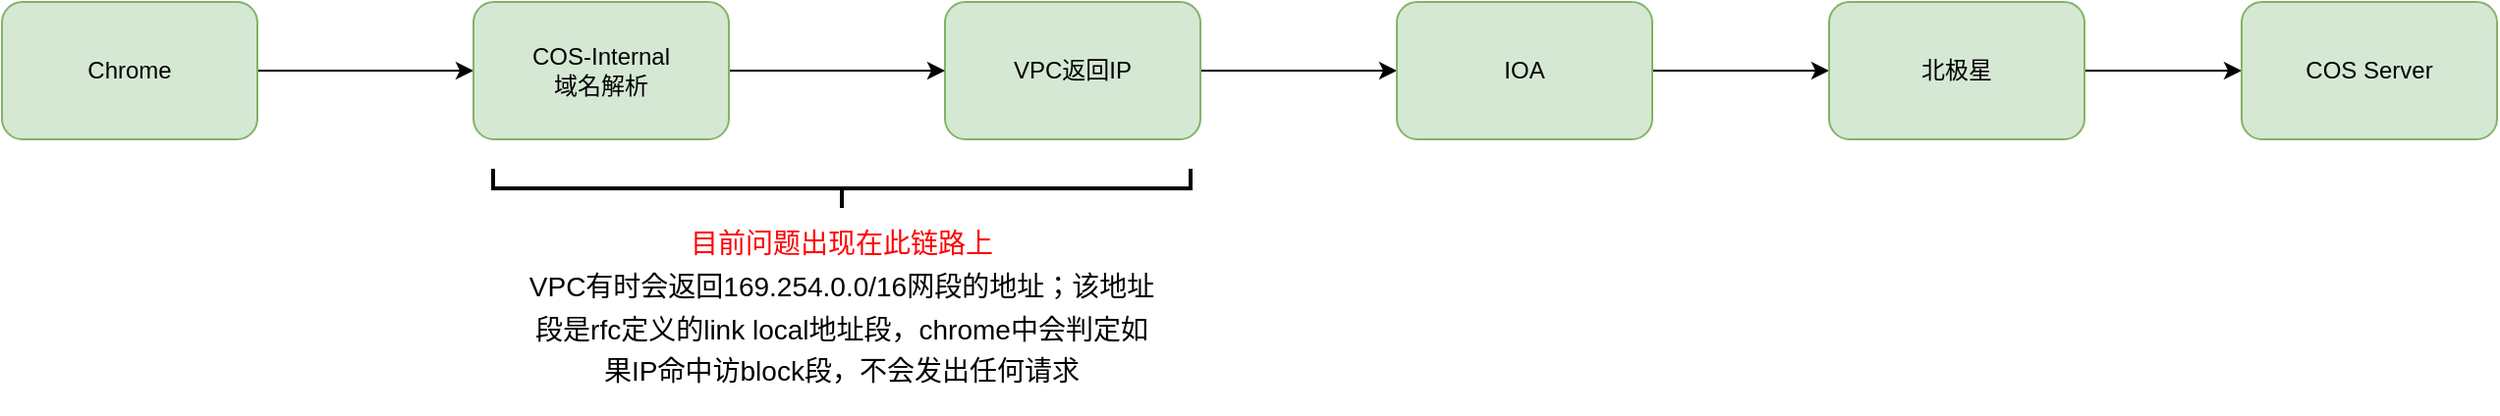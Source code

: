 <mxfile version="18.0.3" type="github">
  <diagram id="CV8NwxasRQHvn9cvKo58" name="第 1 页">
    <mxGraphModel dx="1234" dy="707" grid="1" gridSize="10" guides="1" tooltips="1" connect="1" arrows="1" fold="1" page="1" pageScale="1" pageWidth="827" pageHeight="1169" math="0" shadow="0">
      <root>
        <mxCell id="0" />
        <mxCell id="1" parent="0" />
        <mxCell id="BhhejPPw8KlecPP0KFXF-7" style="edgeStyle=orthogonalEdgeStyle;rounded=0;orthogonalLoop=1;jettySize=auto;html=1;exitX=1;exitY=0.5;exitDx=0;exitDy=0;fontSize=18;" edge="1" parent="1" source="BhhejPPw8KlecPP0KFXF-1" target="BhhejPPw8KlecPP0KFXF-3">
          <mxGeometry relative="1" as="geometry" />
        </mxCell>
        <mxCell id="BhhejPPw8KlecPP0KFXF-1" value="Chrome" style="rounded=1;whiteSpace=wrap;html=1;fillColor=#d5e8d4;strokeColor=#82b366;" vertex="1" parent="1">
          <mxGeometry x="50" y="220" width="130" height="70" as="geometry" />
        </mxCell>
        <mxCell id="BhhejPPw8KlecPP0KFXF-9" style="edgeStyle=orthogonalEdgeStyle;rounded=0;orthogonalLoop=1;jettySize=auto;html=1;exitX=1;exitY=0.5;exitDx=0;exitDy=0;fontSize=18;" edge="1" parent="1" source="BhhejPPw8KlecPP0KFXF-2" target="BhhejPPw8KlecPP0KFXF-4">
          <mxGeometry relative="1" as="geometry" />
        </mxCell>
        <mxCell id="BhhejPPw8KlecPP0KFXF-2" value="VPC返回IP" style="rounded=1;whiteSpace=wrap;html=1;fillColor=#d5e8d4;strokeColor=#82b366;" vertex="1" parent="1">
          <mxGeometry x="530" y="220" width="130" height="70" as="geometry" />
        </mxCell>
        <mxCell id="BhhejPPw8KlecPP0KFXF-8" style="edgeStyle=orthogonalEdgeStyle;rounded=0;orthogonalLoop=1;jettySize=auto;html=1;exitX=1;exitY=0.5;exitDx=0;exitDy=0;fontSize=18;" edge="1" parent="1" source="BhhejPPw8KlecPP0KFXF-3" target="BhhejPPw8KlecPP0KFXF-2">
          <mxGeometry relative="1" as="geometry" />
        </mxCell>
        <mxCell id="BhhejPPw8KlecPP0KFXF-3" value="COS-Internal&lt;br&gt;域名解析" style="rounded=1;whiteSpace=wrap;html=1;fillColor=#d5e8d4;strokeColor=#82b366;" vertex="1" parent="1">
          <mxGeometry x="290" y="220" width="130" height="70" as="geometry" />
        </mxCell>
        <mxCell id="BhhejPPw8KlecPP0KFXF-10" style="edgeStyle=orthogonalEdgeStyle;rounded=0;orthogonalLoop=1;jettySize=auto;html=1;exitX=1;exitY=0.5;exitDx=0;exitDy=0;fontSize=18;" edge="1" parent="1" source="BhhejPPw8KlecPP0KFXF-4" target="BhhejPPw8KlecPP0KFXF-5">
          <mxGeometry relative="1" as="geometry" />
        </mxCell>
        <mxCell id="BhhejPPw8KlecPP0KFXF-4" value="IOA" style="rounded=1;whiteSpace=wrap;html=1;fillColor=#d5e8d4;strokeColor=#82b366;" vertex="1" parent="1">
          <mxGeometry x="760" y="220" width="130" height="70" as="geometry" />
        </mxCell>
        <mxCell id="BhhejPPw8KlecPP0KFXF-11" style="edgeStyle=orthogonalEdgeStyle;rounded=0;orthogonalLoop=1;jettySize=auto;html=1;exitX=1;exitY=0.5;exitDx=0;exitDy=0;entryX=0;entryY=0.5;entryDx=0;entryDy=0;fontSize=18;" edge="1" parent="1" source="BhhejPPw8KlecPP0KFXF-5" target="BhhejPPw8KlecPP0KFXF-6">
          <mxGeometry relative="1" as="geometry" />
        </mxCell>
        <mxCell id="BhhejPPw8KlecPP0KFXF-5" value="北极星" style="rounded=1;whiteSpace=wrap;html=1;fillColor=#d5e8d4;strokeColor=#82b366;" vertex="1" parent="1">
          <mxGeometry x="980" y="220" width="130" height="70" as="geometry" />
        </mxCell>
        <mxCell id="BhhejPPw8KlecPP0KFXF-6" value="COS Server" style="rounded=1;whiteSpace=wrap;html=1;fillColor=#d5e8d4;strokeColor=#82b366;" vertex="1" parent="1">
          <mxGeometry x="1190" y="220" width="130" height="70" as="geometry" />
        </mxCell>
        <mxCell id="BhhejPPw8KlecPP0KFXF-12" value="" style="strokeWidth=2;html=1;shape=mxgraph.flowchart.annotation_2;align=left;labelPosition=right;pointerEvents=1;fontSize=18;rotation=-90;" vertex="1" parent="1">
          <mxGeometry x="467.5" y="137.5" width="20" height="355" as="geometry" />
        </mxCell>
        <mxCell id="BhhejPPw8KlecPP0KFXF-13" value="&lt;font style=&quot;font-size: 14px;&quot;&gt;&lt;font color=&quot;#ff0000&quot;&gt;目前问题出现在此链路上&lt;/font&gt;&lt;br&gt;VPC有时会返回169.254.0.0/16网段的地址；该地址段是rfc定义的link local地址段，chrome中会判定如果IP命中访block段，不会发出任何请求&lt;/font&gt;" style="text;html=1;strokeColor=none;fillColor=none;align=center;verticalAlign=middle;whiteSpace=wrap;rounded=0;fontSize=18;" vertex="1" parent="1">
          <mxGeometry x="316.25" y="320" width="322.5" height="110" as="geometry" />
        </mxCell>
      </root>
    </mxGraphModel>
  </diagram>
</mxfile>
